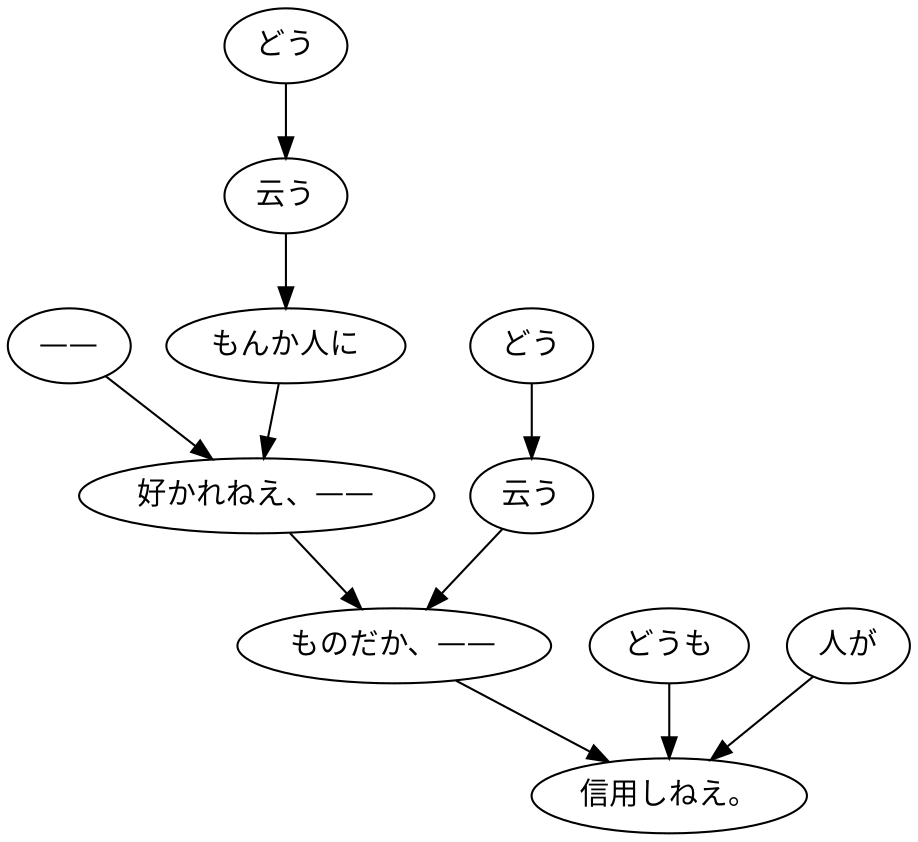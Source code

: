digraph graph4386 {
	node0 [label="——"];
	node1 [label="どう"];
	node2 [label="云う"];
	node3 [label="もんか人に"];
	node4 [label="好かれねえ、——"];
	node5 [label="どう"];
	node6 [label="云う"];
	node7 [label="ものだか、——"];
	node8 [label="どうも"];
	node9 [label="人が"];
	node10 [label="信用しねえ。"];
	node0 -> node4;
	node1 -> node2;
	node2 -> node3;
	node3 -> node4;
	node4 -> node7;
	node5 -> node6;
	node6 -> node7;
	node7 -> node10;
	node8 -> node10;
	node9 -> node10;
}

